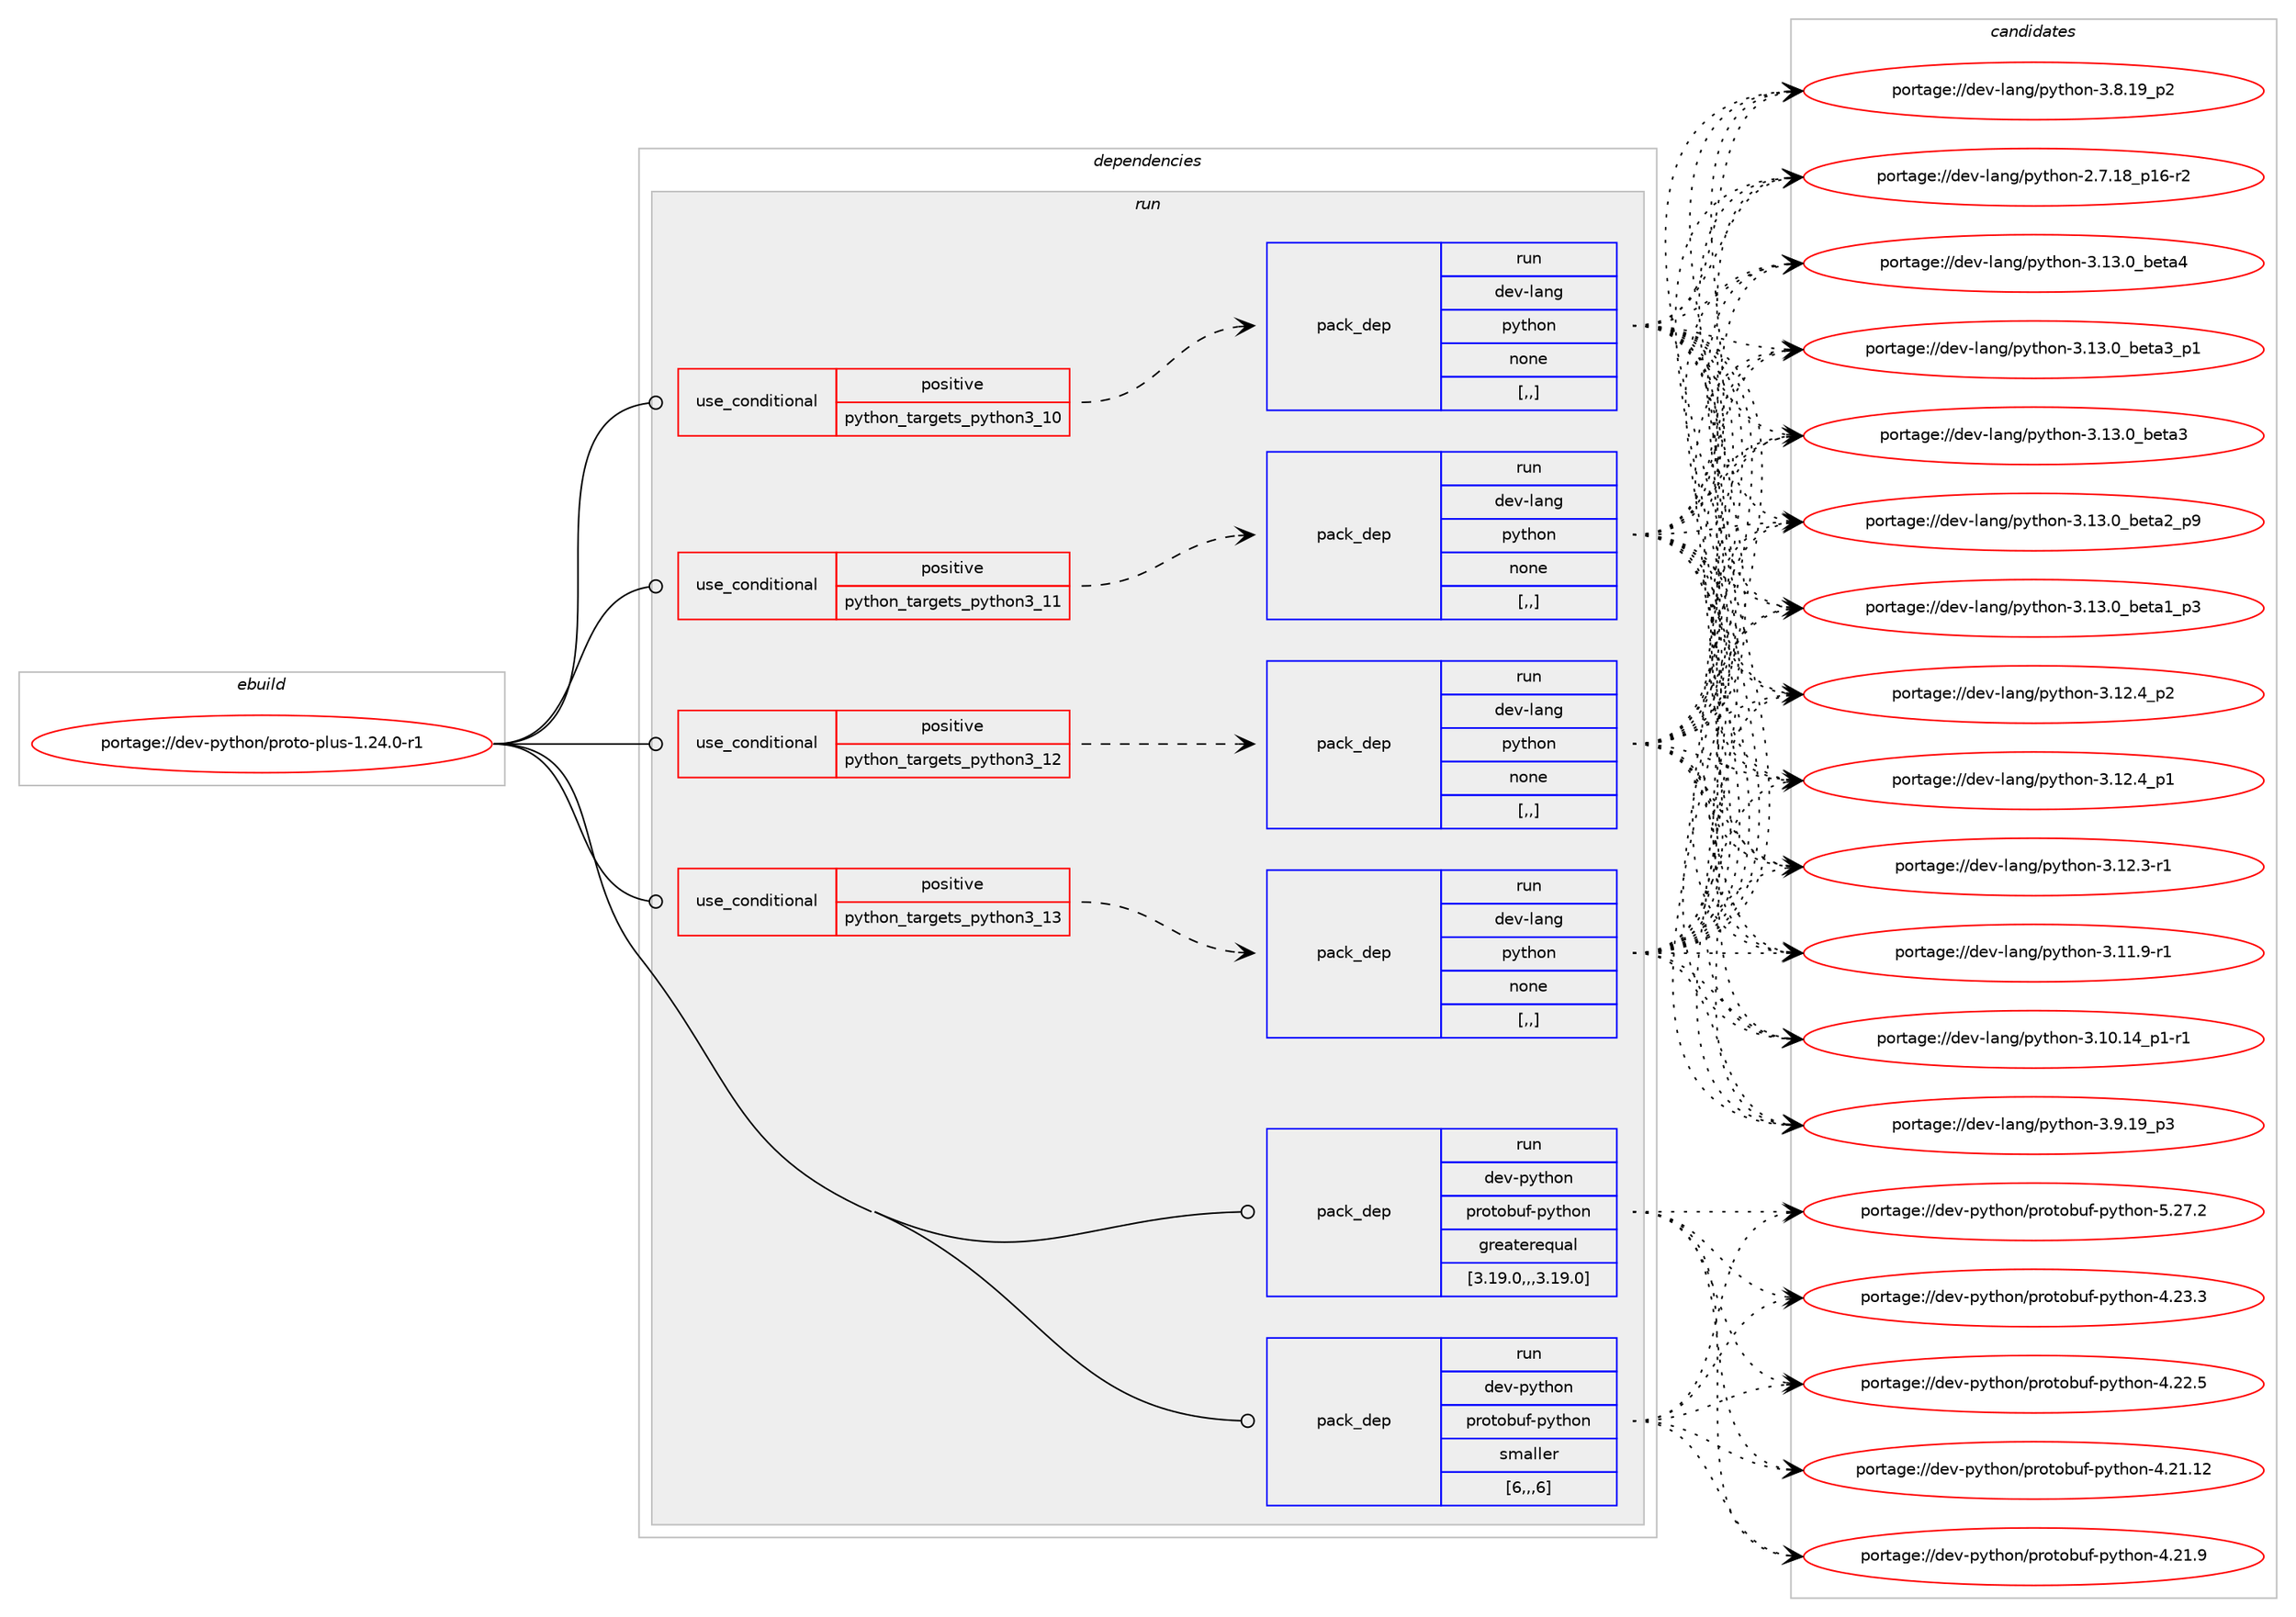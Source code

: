 digraph prolog {

# *************
# Graph options
# *************

newrank=true;
concentrate=true;
compound=true;
graph [rankdir=LR,fontname=Helvetica,fontsize=10,ranksep=1.5];#, ranksep=2.5, nodesep=0.2];
edge  [arrowhead=vee];
node  [fontname=Helvetica,fontsize=10];

# **********
# The ebuild
# **********

subgraph cluster_leftcol {
color=gray;
label=<<i>ebuild</i>>;
id [label="portage://dev-python/proto-plus-1.24.0-r1", color=red, width=4, href="../dev-python/proto-plus-1.24.0-r1.svg"];
}

# ****************
# The dependencies
# ****************

subgraph cluster_midcol {
color=gray;
label=<<i>dependencies</i>>;
subgraph cluster_compile {
fillcolor="#eeeeee";
style=filled;
label=<<i>compile</i>>;
}
subgraph cluster_compileandrun {
fillcolor="#eeeeee";
style=filled;
label=<<i>compile and run</i>>;
}
subgraph cluster_run {
fillcolor="#eeeeee";
style=filled;
label=<<i>run</i>>;
subgraph cond36372 {
dependency155436 [label=<<TABLE BORDER="0" CELLBORDER="1" CELLSPACING="0" CELLPADDING="4"><TR><TD ROWSPAN="3" CELLPADDING="10">use_conditional</TD></TR><TR><TD>positive</TD></TR><TR><TD>python_targets_python3_10</TD></TR></TABLE>>, shape=none, color=red];
subgraph pack117813 {
dependency155437 [label=<<TABLE BORDER="0" CELLBORDER="1" CELLSPACING="0" CELLPADDING="4" WIDTH="220"><TR><TD ROWSPAN="6" CELLPADDING="30">pack_dep</TD></TR><TR><TD WIDTH="110">run</TD></TR><TR><TD>dev-lang</TD></TR><TR><TD>python</TD></TR><TR><TD>none</TD></TR><TR><TD>[,,]</TD></TR></TABLE>>, shape=none, color=blue];
}
dependency155436:e -> dependency155437:w [weight=20,style="dashed",arrowhead="vee"];
}
id:e -> dependency155436:w [weight=20,style="solid",arrowhead="odot"];
subgraph cond36373 {
dependency155438 [label=<<TABLE BORDER="0" CELLBORDER="1" CELLSPACING="0" CELLPADDING="4"><TR><TD ROWSPAN="3" CELLPADDING="10">use_conditional</TD></TR><TR><TD>positive</TD></TR><TR><TD>python_targets_python3_11</TD></TR></TABLE>>, shape=none, color=red];
subgraph pack117814 {
dependency155439 [label=<<TABLE BORDER="0" CELLBORDER="1" CELLSPACING="0" CELLPADDING="4" WIDTH="220"><TR><TD ROWSPAN="6" CELLPADDING="30">pack_dep</TD></TR><TR><TD WIDTH="110">run</TD></TR><TR><TD>dev-lang</TD></TR><TR><TD>python</TD></TR><TR><TD>none</TD></TR><TR><TD>[,,]</TD></TR></TABLE>>, shape=none, color=blue];
}
dependency155438:e -> dependency155439:w [weight=20,style="dashed",arrowhead="vee"];
}
id:e -> dependency155438:w [weight=20,style="solid",arrowhead="odot"];
subgraph cond36374 {
dependency155440 [label=<<TABLE BORDER="0" CELLBORDER="1" CELLSPACING="0" CELLPADDING="4"><TR><TD ROWSPAN="3" CELLPADDING="10">use_conditional</TD></TR><TR><TD>positive</TD></TR><TR><TD>python_targets_python3_12</TD></TR></TABLE>>, shape=none, color=red];
subgraph pack117815 {
dependency155441 [label=<<TABLE BORDER="0" CELLBORDER="1" CELLSPACING="0" CELLPADDING="4" WIDTH="220"><TR><TD ROWSPAN="6" CELLPADDING="30">pack_dep</TD></TR><TR><TD WIDTH="110">run</TD></TR><TR><TD>dev-lang</TD></TR><TR><TD>python</TD></TR><TR><TD>none</TD></TR><TR><TD>[,,]</TD></TR></TABLE>>, shape=none, color=blue];
}
dependency155440:e -> dependency155441:w [weight=20,style="dashed",arrowhead="vee"];
}
id:e -> dependency155440:w [weight=20,style="solid",arrowhead="odot"];
subgraph cond36375 {
dependency155442 [label=<<TABLE BORDER="0" CELLBORDER="1" CELLSPACING="0" CELLPADDING="4"><TR><TD ROWSPAN="3" CELLPADDING="10">use_conditional</TD></TR><TR><TD>positive</TD></TR><TR><TD>python_targets_python3_13</TD></TR></TABLE>>, shape=none, color=red];
subgraph pack117816 {
dependency155443 [label=<<TABLE BORDER="0" CELLBORDER="1" CELLSPACING="0" CELLPADDING="4" WIDTH="220"><TR><TD ROWSPAN="6" CELLPADDING="30">pack_dep</TD></TR><TR><TD WIDTH="110">run</TD></TR><TR><TD>dev-lang</TD></TR><TR><TD>python</TD></TR><TR><TD>none</TD></TR><TR><TD>[,,]</TD></TR></TABLE>>, shape=none, color=blue];
}
dependency155442:e -> dependency155443:w [weight=20,style="dashed",arrowhead="vee"];
}
id:e -> dependency155442:w [weight=20,style="solid",arrowhead="odot"];
subgraph pack117817 {
dependency155444 [label=<<TABLE BORDER="0" CELLBORDER="1" CELLSPACING="0" CELLPADDING="4" WIDTH="220"><TR><TD ROWSPAN="6" CELLPADDING="30">pack_dep</TD></TR><TR><TD WIDTH="110">run</TD></TR><TR><TD>dev-python</TD></TR><TR><TD>protobuf-python</TD></TR><TR><TD>greaterequal</TD></TR><TR><TD>[3.19.0,,,3.19.0]</TD></TR></TABLE>>, shape=none, color=blue];
}
id:e -> dependency155444:w [weight=20,style="solid",arrowhead="odot"];
subgraph pack117818 {
dependency155445 [label=<<TABLE BORDER="0" CELLBORDER="1" CELLSPACING="0" CELLPADDING="4" WIDTH="220"><TR><TD ROWSPAN="6" CELLPADDING="30">pack_dep</TD></TR><TR><TD WIDTH="110">run</TD></TR><TR><TD>dev-python</TD></TR><TR><TD>protobuf-python</TD></TR><TR><TD>smaller</TD></TR><TR><TD>[6,,,6]</TD></TR></TABLE>>, shape=none, color=blue];
}
id:e -> dependency155445:w [weight=20,style="solid",arrowhead="odot"];
}
}

# **************
# The candidates
# **************

subgraph cluster_choices {
rank=same;
color=gray;
label=<<i>candidates</i>>;

subgraph choice117813 {
color=black;
nodesep=1;
choice1001011184510897110103471121211161041111104551464951464895981011169752 [label="portage://dev-lang/python-3.13.0_beta4", color=red, width=4,href="../dev-lang/python-3.13.0_beta4.svg"];
choice10010111845108971101034711212111610411111045514649514648959810111697519511249 [label="portage://dev-lang/python-3.13.0_beta3_p1", color=red, width=4,href="../dev-lang/python-3.13.0_beta3_p1.svg"];
choice1001011184510897110103471121211161041111104551464951464895981011169751 [label="portage://dev-lang/python-3.13.0_beta3", color=red, width=4,href="../dev-lang/python-3.13.0_beta3.svg"];
choice10010111845108971101034711212111610411111045514649514648959810111697509511257 [label="portage://dev-lang/python-3.13.0_beta2_p9", color=red, width=4,href="../dev-lang/python-3.13.0_beta2_p9.svg"];
choice10010111845108971101034711212111610411111045514649514648959810111697499511251 [label="portage://dev-lang/python-3.13.0_beta1_p3", color=red, width=4,href="../dev-lang/python-3.13.0_beta1_p3.svg"];
choice100101118451089711010347112121116104111110455146495046529511250 [label="portage://dev-lang/python-3.12.4_p2", color=red, width=4,href="../dev-lang/python-3.12.4_p2.svg"];
choice100101118451089711010347112121116104111110455146495046529511249 [label="portage://dev-lang/python-3.12.4_p1", color=red, width=4,href="../dev-lang/python-3.12.4_p1.svg"];
choice100101118451089711010347112121116104111110455146495046514511449 [label="portage://dev-lang/python-3.12.3-r1", color=red, width=4,href="../dev-lang/python-3.12.3-r1.svg"];
choice100101118451089711010347112121116104111110455146494946574511449 [label="portage://dev-lang/python-3.11.9-r1", color=red, width=4,href="../dev-lang/python-3.11.9-r1.svg"];
choice100101118451089711010347112121116104111110455146494846495295112494511449 [label="portage://dev-lang/python-3.10.14_p1-r1", color=red, width=4,href="../dev-lang/python-3.10.14_p1-r1.svg"];
choice100101118451089711010347112121116104111110455146574649579511251 [label="portage://dev-lang/python-3.9.19_p3", color=red, width=4,href="../dev-lang/python-3.9.19_p3.svg"];
choice100101118451089711010347112121116104111110455146564649579511250 [label="portage://dev-lang/python-3.8.19_p2", color=red, width=4,href="../dev-lang/python-3.8.19_p2.svg"];
choice100101118451089711010347112121116104111110455046554649569511249544511450 [label="portage://dev-lang/python-2.7.18_p16-r2", color=red, width=4,href="../dev-lang/python-2.7.18_p16-r2.svg"];
dependency155437:e -> choice1001011184510897110103471121211161041111104551464951464895981011169752:w [style=dotted,weight="100"];
dependency155437:e -> choice10010111845108971101034711212111610411111045514649514648959810111697519511249:w [style=dotted,weight="100"];
dependency155437:e -> choice1001011184510897110103471121211161041111104551464951464895981011169751:w [style=dotted,weight="100"];
dependency155437:e -> choice10010111845108971101034711212111610411111045514649514648959810111697509511257:w [style=dotted,weight="100"];
dependency155437:e -> choice10010111845108971101034711212111610411111045514649514648959810111697499511251:w [style=dotted,weight="100"];
dependency155437:e -> choice100101118451089711010347112121116104111110455146495046529511250:w [style=dotted,weight="100"];
dependency155437:e -> choice100101118451089711010347112121116104111110455146495046529511249:w [style=dotted,weight="100"];
dependency155437:e -> choice100101118451089711010347112121116104111110455146495046514511449:w [style=dotted,weight="100"];
dependency155437:e -> choice100101118451089711010347112121116104111110455146494946574511449:w [style=dotted,weight="100"];
dependency155437:e -> choice100101118451089711010347112121116104111110455146494846495295112494511449:w [style=dotted,weight="100"];
dependency155437:e -> choice100101118451089711010347112121116104111110455146574649579511251:w [style=dotted,weight="100"];
dependency155437:e -> choice100101118451089711010347112121116104111110455146564649579511250:w [style=dotted,weight="100"];
dependency155437:e -> choice100101118451089711010347112121116104111110455046554649569511249544511450:w [style=dotted,weight="100"];
}
subgraph choice117814 {
color=black;
nodesep=1;
choice1001011184510897110103471121211161041111104551464951464895981011169752 [label="portage://dev-lang/python-3.13.0_beta4", color=red, width=4,href="../dev-lang/python-3.13.0_beta4.svg"];
choice10010111845108971101034711212111610411111045514649514648959810111697519511249 [label="portage://dev-lang/python-3.13.0_beta3_p1", color=red, width=4,href="../dev-lang/python-3.13.0_beta3_p1.svg"];
choice1001011184510897110103471121211161041111104551464951464895981011169751 [label="portage://dev-lang/python-3.13.0_beta3", color=red, width=4,href="../dev-lang/python-3.13.0_beta3.svg"];
choice10010111845108971101034711212111610411111045514649514648959810111697509511257 [label="portage://dev-lang/python-3.13.0_beta2_p9", color=red, width=4,href="../dev-lang/python-3.13.0_beta2_p9.svg"];
choice10010111845108971101034711212111610411111045514649514648959810111697499511251 [label="portage://dev-lang/python-3.13.0_beta1_p3", color=red, width=4,href="../dev-lang/python-3.13.0_beta1_p3.svg"];
choice100101118451089711010347112121116104111110455146495046529511250 [label="portage://dev-lang/python-3.12.4_p2", color=red, width=4,href="../dev-lang/python-3.12.4_p2.svg"];
choice100101118451089711010347112121116104111110455146495046529511249 [label="portage://dev-lang/python-3.12.4_p1", color=red, width=4,href="../dev-lang/python-3.12.4_p1.svg"];
choice100101118451089711010347112121116104111110455146495046514511449 [label="portage://dev-lang/python-3.12.3-r1", color=red, width=4,href="../dev-lang/python-3.12.3-r1.svg"];
choice100101118451089711010347112121116104111110455146494946574511449 [label="portage://dev-lang/python-3.11.9-r1", color=red, width=4,href="../dev-lang/python-3.11.9-r1.svg"];
choice100101118451089711010347112121116104111110455146494846495295112494511449 [label="portage://dev-lang/python-3.10.14_p1-r1", color=red, width=4,href="../dev-lang/python-3.10.14_p1-r1.svg"];
choice100101118451089711010347112121116104111110455146574649579511251 [label="portage://dev-lang/python-3.9.19_p3", color=red, width=4,href="../dev-lang/python-3.9.19_p3.svg"];
choice100101118451089711010347112121116104111110455146564649579511250 [label="portage://dev-lang/python-3.8.19_p2", color=red, width=4,href="../dev-lang/python-3.8.19_p2.svg"];
choice100101118451089711010347112121116104111110455046554649569511249544511450 [label="portage://dev-lang/python-2.7.18_p16-r2", color=red, width=4,href="../dev-lang/python-2.7.18_p16-r2.svg"];
dependency155439:e -> choice1001011184510897110103471121211161041111104551464951464895981011169752:w [style=dotted,weight="100"];
dependency155439:e -> choice10010111845108971101034711212111610411111045514649514648959810111697519511249:w [style=dotted,weight="100"];
dependency155439:e -> choice1001011184510897110103471121211161041111104551464951464895981011169751:w [style=dotted,weight="100"];
dependency155439:e -> choice10010111845108971101034711212111610411111045514649514648959810111697509511257:w [style=dotted,weight="100"];
dependency155439:e -> choice10010111845108971101034711212111610411111045514649514648959810111697499511251:w [style=dotted,weight="100"];
dependency155439:e -> choice100101118451089711010347112121116104111110455146495046529511250:w [style=dotted,weight="100"];
dependency155439:e -> choice100101118451089711010347112121116104111110455146495046529511249:w [style=dotted,weight="100"];
dependency155439:e -> choice100101118451089711010347112121116104111110455146495046514511449:w [style=dotted,weight="100"];
dependency155439:e -> choice100101118451089711010347112121116104111110455146494946574511449:w [style=dotted,weight="100"];
dependency155439:e -> choice100101118451089711010347112121116104111110455146494846495295112494511449:w [style=dotted,weight="100"];
dependency155439:e -> choice100101118451089711010347112121116104111110455146574649579511251:w [style=dotted,weight="100"];
dependency155439:e -> choice100101118451089711010347112121116104111110455146564649579511250:w [style=dotted,weight="100"];
dependency155439:e -> choice100101118451089711010347112121116104111110455046554649569511249544511450:w [style=dotted,weight="100"];
}
subgraph choice117815 {
color=black;
nodesep=1;
choice1001011184510897110103471121211161041111104551464951464895981011169752 [label="portage://dev-lang/python-3.13.0_beta4", color=red, width=4,href="../dev-lang/python-3.13.0_beta4.svg"];
choice10010111845108971101034711212111610411111045514649514648959810111697519511249 [label="portage://dev-lang/python-3.13.0_beta3_p1", color=red, width=4,href="../dev-lang/python-3.13.0_beta3_p1.svg"];
choice1001011184510897110103471121211161041111104551464951464895981011169751 [label="portage://dev-lang/python-3.13.0_beta3", color=red, width=4,href="../dev-lang/python-3.13.0_beta3.svg"];
choice10010111845108971101034711212111610411111045514649514648959810111697509511257 [label="portage://dev-lang/python-3.13.0_beta2_p9", color=red, width=4,href="../dev-lang/python-3.13.0_beta2_p9.svg"];
choice10010111845108971101034711212111610411111045514649514648959810111697499511251 [label="portage://dev-lang/python-3.13.0_beta1_p3", color=red, width=4,href="../dev-lang/python-3.13.0_beta1_p3.svg"];
choice100101118451089711010347112121116104111110455146495046529511250 [label="portage://dev-lang/python-3.12.4_p2", color=red, width=4,href="../dev-lang/python-3.12.4_p2.svg"];
choice100101118451089711010347112121116104111110455146495046529511249 [label="portage://dev-lang/python-3.12.4_p1", color=red, width=4,href="../dev-lang/python-3.12.4_p1.svg"];
choice100101118451089711010347112121116104111110455146495046514511449 [label="portage://dev-lang/python-3.12.3-r1", color=red, width=4,href="../dev-lang/python-3.12.3-r1.svg"];
choice100101118451089711010347112121116104111110455146494946574511449 [label="portage://dev-lang/python-3.11.9-r1", color=red, width=4,href="../dev-lang/python-3.11.9-r1.svg"];
choice100101118451089711010347112121116104111110455146494846495295112494511449 [label="portage://dev-lang/python-3.10.14_p1-r1", color=red, width=4,href="../dev-lang/python-3.10.14_p1-r1.svg"];
choice100101118451089711010347112121116104111110455146574649579511251 [label="portage://dev-lang/python-3.9.19_p3", color=red, width=4,href="../dev-lang/python-3.9.19_p3.svg"];
choice100101118451089711010347112121116104111110455146564649579511250 [label="portage://dev-lang/python-3.8.19_p2", color=red, width=4,href="../dev-lang/python-3.8.19_p2.svg"];
choice100101118451089711010347112121116104111110455046554649569511249544511450 [label="portage://dev-lang/python-2.7.18_p16-r2", color=red, width=4,href="../dev-lang/python-2.7.18_p16-r2.svg"];
dependency155441:e -> choice1001011184510897110103471121211161041111104551464951464895981011169752:w [style=dotted,weight="100"];
dependency155441:e -> choice10010111845108971101034711212111610411111045514649514648959810111697519511249:w [style=dotted,weight="100"];
dependency155441:e -> choice1001011184510897110103471121211161041111104551464951464895981011169751:w [style=dotted,weight="100"];
dependency155441:e -> choice10010111845108971101034711212111610411111045514649514648959810111697509511257:w [style=dotted,weight="100"];
dependency155441:e -> choice10010111845108971101034711212111610411111045514649514648959810111697499511251:w [style=dotted,weight="100"];
dependency155441:e -> choice100101118451089711010347112121116104111110455146495046529511250:w [style=dotted,weight="100"];
dependency155441:e -> choice100101118451089711010347112121116104111110455146495046529511249:w [style=dotted,weight="100"];
dependency155441:e -> choice100101118451089711010347112121116104111110455146495046514511449:w [style=dotted,weight="100"];
dependency155441:e -> choice100101118451089711010347112121116104111110455146494946574511449:w [style=dotted,weight="100"];
dependency155441:e -> choice100101118451089711010347112121116104111110455146494846495295112494511449:w [style=dotted,weight="100"];
dependency155441:e -> choice100101118451089711010347112121116104111110455146574649579511251:w [style=dotted,weight="100"];
dependency155441:e -> choice100101118451089711010347112121116104111110455146564649579511250:w [style=dotted,weight="100"];
dependency155441:e -> choice100101118451089711010347112121116104111110455046554649569511249544511450:w [style=dotted,weight="100"];
}
subgraph choice117816 {
color=black;
nodesep=1;
choice1001011184510897110103471121211161041111104551464951464895981011169752 [label="portage://dev-lang/python-3.13.0_beta4", color=red, width=4,href="../dev-lang/python-3.13.0_beta4.svg"];
choice10010111845108971101034711212111610411111045514649514648959810111697519511249 [label="portage://dev-lang/python-3.13.0_beta3_p1", color=red, width=4,href="../dev-lang/python-3.13.0_beta3_p1.svg"];
choice1001011184510897110103471121211161041111104551464951464895981011169751 [label="portage://dev-lang/python-3.13.0_beta3", color=red, width=4,href="../dev-lang/python-3.13.0_beta3.svg"];
choice10010111845108971101034711212111610411111045514649514648959810111697509511257 [label="portage://dev-lang/python-3.13.0_beta2_p9", color=red, width=4,href="../dev-lang/python-3.13.0_beta2_p9.svg"];
choice10010111845108971101034711212111610411111045514649514648959810111697499511251 [label="portage://dev-lang/python-3.13.0_beta1_p3", color=red, width=4,href="../dev-lang/python-3.13.0_beta1_p3.svg"];
choice100101118451089711010347112121116104111110455146495046529511250 [label="portage://dev-lang/python-3.12.4_p2", color=red, width=4,href="../dev-lang/python-3.12.4_p2.svg"];
choice100101118451089711010347112121116104111110455146495046529511249 [label="portage://dev-lang/python-3.12.4_p1", color=red, width=4,href="../dev-lang/python-3.12.4_p1.svg"];
choice100101118451089711010347112121116104111110455146495046514511449 [label="portage://dev-lang/python-3.12.3-r1", color=red, width=4,href="../dev-lang/python-3.12.3-r1.svg"];
choice100101118451089711010347112121116104111110455146494946574511449 [label="portage://dev-lang/python-3.11.9-r1", color=red, width=4,href="../dev-lang/python-3.11.9-r1.svg"];
choice100101118451089711010347112121116104111110455146494846495295112494511449 [label="portage://dev-lang/python-3.10.14_p1-r1", color=red, width=4,href="../dev-lang/python-3.10.14_p1-r1.svg"];
choice100101118451089711010347112121116104111110455146574649579511251 [label="portage://dev-lang/python-3.9.19_p3", color=red, width=4,href="../dev-lang/python-3.9.19_p3.svg"];
choice100101118451089711010347112121116104111110455146564649579511250 [label="portage://dev-lang/python-3.8.19_p2", color=red, width=4,href="../dev-lang/python-3.8.19_p2.svg"];
choice100101118451089711010347112121116104111110455046554649569511249544511450 [label="portage://dev-lang/python-2.7.18_p16-r2", color=red, width=4,href="../dev-lang/python-2.7.18_p16-r2.svg"];
dependency155443:e -> choice1001011184510897110103471121211161041111104551464951464895981011169752:w [style=dotted,weight="100"];
dependency155443:e -> choice10010111845108971101034711212111610411111045514649514648959810111697519511249:w [style=dotted,weight="100"];
dependency155443:e -> choice1001011184510897110103471121211161041111104551464951464895981011169751:w [style=dotted,weight="100"];
dependency155443:e -> choice10010111845108971101034711212111610411111045514649514648959810111697509511257:w [style=dotted,weight="100"];
dependency155443:e -> choice10010111845108971101034711212111610411111045514649514648959810111697499511251:w [style=dotted,weight="100"];
dependency155443:e -> choice100101118451089711010347112121116104111110455146495046529511250:w [style=dotted,weight="100"];
dependency155443:e -> choice100101118451089711010347112121116104111110455146495046529511249:w [style=dotted,weight="100"];
dependency155443:e -> choice100101118451089711010347112121116104111110455146495046514511449:w [style=dotted,weight="100"];
dependency155443:e -> choice100101118451089711010347112121116104111110455146494946574511449:w [style=dotted,weight="100"];
dependency155443:e -> choice100101118451089711010347112121116104111110455146494846495295112494511449:w [style=dotted,weight="100"];
dependency155443:e -> choice100101118451089711010347112121116104111110455146574649579511251:w [style=dotted,weight="100"];
dependency155443:e -> choice100101118451089711010347112121116104111110455146564649579511250:w [style=dotted,weight="100"];
dependency155443:e -> choice100101118451089711010347112121116104111110455046554649569511249544511450:w [style=dotted,weight="100"];
}
subgraph choice117817 {
color=black;
nodesep=1;
choice1001011184511212111610411111047112114111116111981171024511212111610411111045534650554650 [label="portage://dev-python/protobuf-python-5.27.2", color=red, width=4,href="../dev-python/protobuf-python-5.27.2.svg"];
choice1001011184511212111610411111047112114111116111981171024511212111610411111045524650514651 [label="portage://dev-python/protobuf-python-4.23.3", color=red, width=4,href="../dev-python/protobuf-python-4.23.3.svg"];
choice1001011184511212111610411111047112114111116111981171024511212111610411111045524650504653 [label="portage://dev-python/protobuf-python-4.22.5", color=red, width=4,href="../dev-python/protobuf-python-4.22.5.svg"];
choice100101118451121211161041111104711211411111611198117102451121211161041111104552465049464950 [label="portage://dev-python/protobuf-python-4.21.12", color=red, width=4,href="../dev-python/protobuf-python-4.21.12.svg"];
choice1001011184511212111610411111047112114111116111981171024511212111610411111045524650494657 [label="portage://dev-python/protobuf-python-4.21.9", color=red, width=4,href="../dev-python/protobuf-python-4.21.9.svg"];
dependency155444:e -> choice1001011184511212111610411111047112114111116111981171024511212111610411111045534650554650:w [style=dotted,weight="100"];
dependency155444:e -> choice1001011184511212111610411111047112114111116111981171024511212111610411111045524650514651:w [style=dotted,weight="100"];
dependency155444:e -> choice1001011184511212111610411111047112114111116111981171024511212111610411111045524650504653:w [style=dotted,weight="100"];
dependency155444:e -> choice100101118451121211161041111104711211411111611198117102451121211161041111104552465049464950:w [style=dotted,weight="100"];
dependency155444:e -> choice1001011184511212111610411111047112114111116111981171024511212111610411111045524650494657:w [style=dotted,weight="100"];
}
subgraph choice117818 {
color=black;
nodesep=1;
choice1001011184511212111610411111047112114111116111981171024511212111610411111045534650554650 [label="portage://dev-python/protobuf-python-5.27.2", color=red, width=4,href="../dev-python/protobuf-python-5.27.2.svg"];
choice1001011184511212111610411111047112114111116111981171024511212111610411111045524650514651 [label="portage://dev-python/protobuf-python-4.23.3", color=red, width=4,href="../dev-python/protobuf-python-4.23.3.svg"];
choice1001011184511212111610411111047112114111116111981171024511212111610411111045524650504653 [label="portage://dev-python/protobuf-python-4.22.5", color=red, width=4,href="../dev-python/protobuf-python-4.22.5.svg"];
choice100101118451121211161041111104711211411111611198117102451121211161041111104552465049464950 [label="portage://dev-python/protobuf-python-4.21.12", color=red, width=4,href="../dev-python/protobuf-python-4.21.12.svg"];
choice1001011184511212111610411111047112114111116111981171024511212111610411111045524650494657 [label="portage://dev-python/protobuf-python-4.21.9", color=red, width=4,href="../dev-python/protobuf-python-4.21.9.svg"];
dependency155445:e -> choice1001011184511212111610411111047112114111116111981171024511212111610411111045534650554650:w [style=dotted,weight="100"];
dependency155445:e -> choice1001011184511212111610411111047112114111116111981171024511212111610411111045524650514651:w [style=dotted,weight="100"];
dependency155445:e -> choice1001011184511212111610411111047112114111116111981171024511212111610411111045524650504653:w [style=dotted,weight="100"];
dependency155445:e -> choice100101118451121211161041111104711211411111611198117102451121211161041111104552465049464950:w [style=dotted,weight="100"];
dependency155445:e -> choice1001011184511212111610411111047112114111116111981171024511212111610411111045524650494657:w [style=dotted,weight="100"];
}
}

}
